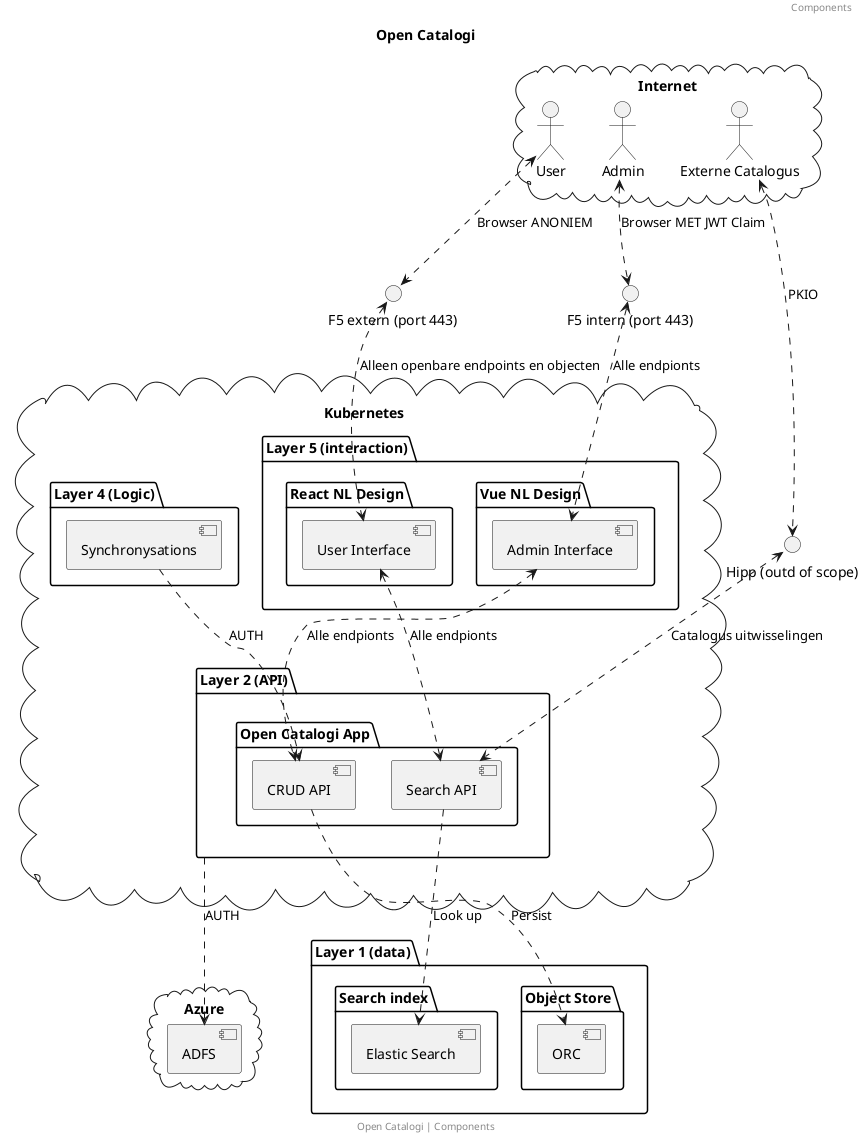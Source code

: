 @startuml
title: Open Catalogi
footer: Open Catalogi | Components
header: Components

interface "F5 extern (port 443)" as f5extern
interface "F5 intern (port 443)" as f5intern

interface "Hipp (outd of scope)" as hipp

cloud "Azure"{
 [ADFS]  as identity
}

cloud "Internet"{
actor "User" as user
actor "Admin" as adminUser
actor "Externe Catalogus" as externalCatalouge

}


cloud "Kubernetes"{

package "Layer 5 (interaction)" {
package "React NL Design" {
 [User Interface]  as ui
}

package "Vue NL Design" {
 [Admin Interface]  as admin
}
}


package "Layer 4 (Logic)" as layer4 {
 [Synchronysations]  as service
}


package "Layer 2 (API)" as layer2 {


package "Open Catalogi App" {
 [Search API] as SearchAPI
 [CRUD API] as ObjectsAPI
}


}

}

package "Layer 1 (data)" {

package "Search index" {
 [Elastic Search]  as search
}

package "Object Store" {
 [ORC]  as db
}
}

externalCatalouge <..> hipp: PKIO
hipp <..> SearchAPI: Catalogus uitwisselingen


user <..> f5extern: Browser ANONIEM
adminUser <..> f5intern : Browser MET JWT Claim
f5extern <..> ui: Alleen openbare endpoints en objecten
f5intern <..> admin: Alle endpionts
ui <..> SearchAPI: Alle endpionts
admin <..> ObjectsAPI: Alle endpionts
ObjectsAPI  .down.> db: Persist
SearchAPI  .down.> search: Look up
layer2 .down.> identity: AUTH
service .down.> ObjectsAPI: AUTH

@enduml
